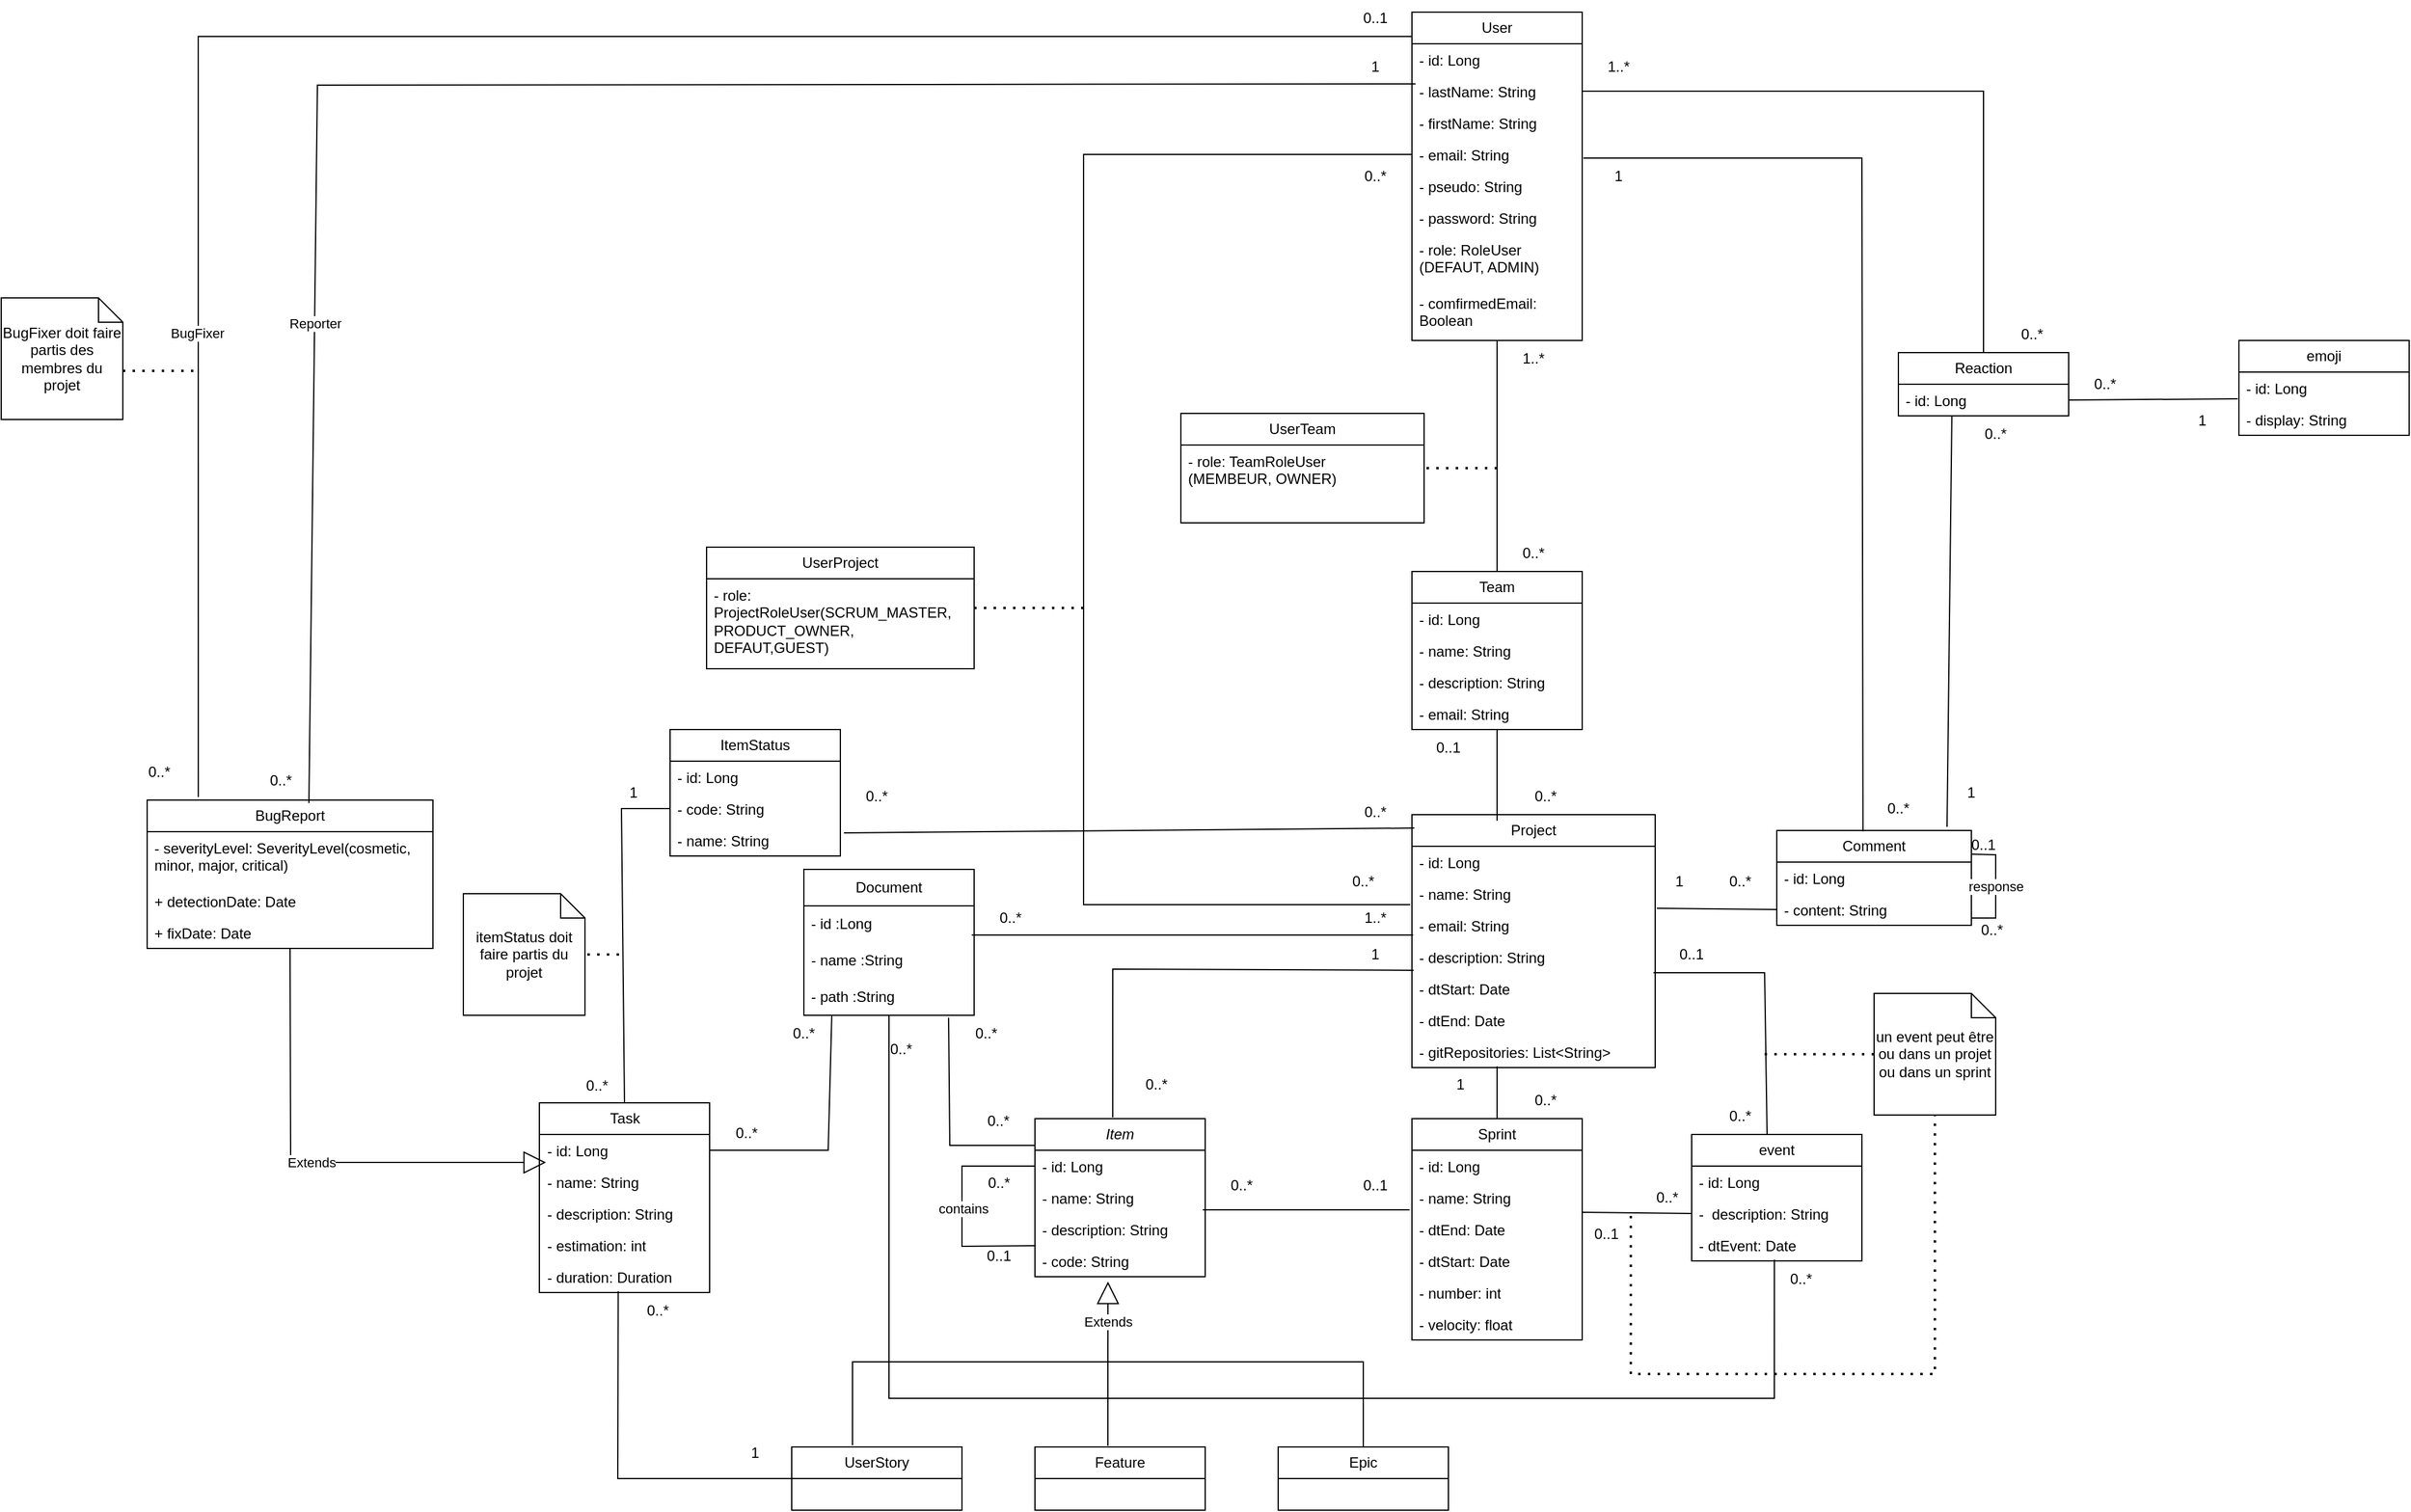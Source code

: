 <mxfile version="24.9.2">
  <diagram name="Page-1" id="Xz4bESKlh0vglJmasBjv">
    <mxGraphModel dx="3967" dy="2372" grid="1" gridSize="10" guides="1" tooltips="1" connect="1" arrows="1" fold="1" page="1" pageScale="1" pageWidth="827" pageHeight="1169" math="0" shadow="0">
      <root>
        <mxCell id="0" />
        <mxCell id="1" parent="0" />
        <mxCell id="dj44UWWUma7oODHKOvFb-1" value="User" style="swimlane;fontStyle=0;childLayout=stackLayout;horizontal=1;startSize=26;fillColor=none;horizontalStack=0;resizeParent=1;resizeParentMax=0;resizeLast=0;collapsible=1;marginBottom=0;whiteSpace=wrap;html=1;" parent="1" vertex="1">
          <mxGeometry x="320" y="-240" width="140" height="270" as="geometry" />
        </mxCell>
        <mxCell id="dj44UWWUma7oODHKOvFb-2" value="- id: Long" style="text;strokeColor=none;fillColor=none;align=left;verticalAlign=top;spacingLeft=4;spacingRight=4;overflow=hidden;rotatable=0;points=[[0,0.5],[1,0.5]];portConstraint=eastwest;whiteSpace=wrap;html=1;" parent="dj44UWWUma7oODHKOvFb-1" vertex="1">
          <mxGeometry y="26" width="140" height="26" as="geometry" />
        </mxCell>
        <mxCell id="dj44UWWUma7oODHKOvFb-3" value="- lastName: String" style="text;strokeColor=none;fillColor=none;align=left;verticalAlign=top;spacingLeft=4;spacingRight=4;overflow=hidden;rotatable=0;points=[[0,0.5],[1,0.5]];portConstraint=eastwest;whiteSpace=wrap;html=1;" parent="dj44UWWUma7oODHKOvFb-1" vertex="1">
          <mxGeometry y="52" width="140" height="26" as="geometry" />
        </mxCell>
        <mxCell id="dj44UWWUma7oODHKOvFb-4" value="- firstName: String" style="text;strokeColor=none;fillColor=none;align=left;verticalAlign=top;spacingLeft=4;spacingRight=4;overflow=hidden;rotatable=0;points=[[0,0.5],[1,0.5]];portConstraint=eastwest;whiteSpace=wrap;html=1;" parent="dj44UWWUma7oODHKOvFb-1" vertex="1">
          <mxGeometry y="78" width="140" height="26" as="geometry" />
        </mxCell>
        <mxCell id="dj44UWWUma7oODHKOvFb-21" value="- email: String" style="text;strokeColor=none;fillColor=none;align=left;verticalAlign=top;spacingLeft=4;spacingRight=4;overflow=hidden;rotatable=0;points=[[0,0.5],[1,0.5]];portConstraint=eastwest;whiteSpace=wrap;html=1;" parent="dj44UWWUma7oODHKOvFb-1" vertex="1">
          <mxGeometry y="104" width="140" height="26" as="geometry" />
        </mxCell>
        <mxCell id="dj44UWWUma7oODHKOvFb-130" value="- pseudo: String" style="text;strokeColor=none;fillColor=none;align=left;verticalAlign=top;spacingLeft=4;spacingRight=4;overflow=hidden;rotatable=0;points=[[0,0.5],[1,0.5]];portConstraint=eastwest;whiteSpace=wrap;html=1;" parent="dj44UWWUma7oODHKOvFb-1" vertex="1">
          <mxGeometry y="130" width="140" height="26" as="geometry" />
        </mxCell>
        <mxCell id="dj44UWWUma7oODHKOvFb-22" value="- password: String" style="text;strokeColor=none;fillColor=none;align=left;verticalAlign=top;spacingLeft=4;spacingRight=4;overflow=hidden;rotatable=0;points=[[0,0.5],[1,0.5]];portConstraint=eastwest;whiteSpace=wrap;html=1;" parent="dj44UWWUma7oODHKOvFb-1" vertex="1">
          <mxGeometry y="156" width="140" height="26" as="geometry" />
        </mxCell>
        <mxCell id="dj44UWWUma7oODHKOvFb-129" value="- role: RoleUser&lt;br&gt;(DEFAUT, ADMIN)" style="text;strokeColor=none;fillColor=none;align=left;verticalAlign=top;spacingLeft=4;spacingRight=4;overflow=hidden;rotatable=0;points=[[0,0.5],[1,0.5]];portConstraint=eastwest;whiteSpace=wrap;html=1;" parent="dj44UWWUma7oODHKOvFb-1" vertex="1">
          <mxGeometry y="182" width="140" height="44" as="geometry" />
        </mxCell>
        <mxCell id="dj44UWWUma7oODHKOvFb-131" value="- comfirmedEmail: Boolean" style="text;strokeColor=none;fillColor=none;align=left;verticalAlign=top;spacingLeft=4;spacingRight=4;overflow=hidden;rotatable=0;points=[[0,0.5],[1,0.5]];portConstraint=eastwest;whiteSpace=wrap;html=1;" parent="dj44UWWUma7oODHKOvFb-1" vertex="1">
          <mxGeometry y="226" width="140" height="44" as="geometry" />
        </mxCell>
        <mxCell id="dj44UWWUma7oODHKOvFb-5" value="Project" style="swimlane;fontStyle=0;childLayout=stackLayout;horizontal=1;startSize=26;fillColor=none;horizontalStack=0;resizeParent=1;resizeParentMax=0;resizeLast=0;collapsible=1;marginBottom=0;whiteSpace=wrap;html=1;" parent="1" vertex="1">
          <mxGeometry x="320" y="420" width="200" height="208" as="geometry" />
        </mxCell>
        <mxCell id="dj44UWWUma7oODHKOvFb-6" value="- id: Long" style="text;strokeColor=none;fillColor=none;align=left;verticalAlign=top;spacingLeft=4;spacingRight=4;overflow=hidden;rotatable=0;points=[[0,0.5],[1,0.5]];portConstraint=eastwest;whiteSpace=wrap;html=1;" parent="dj44UWWUma7oODHKOvFb-5" vertex="1">
          <mxGeometry y="26" width="200" height="26" as="geometry" />
        </mxCell>
        <mxCell id="dj44UWWUma7oODHKOvFb-7" value="- name: String" style="text;strokeColor=none;fillColor=none;align=left;verticalAlign=top;spacingLeft=4;spacingRight=4;overflow=hidden;rotatable=0;points=[[0,0.5],[1,0.5]];portConstraint=eastwest;whiteSpace=wrap;html=1;" parent="dj44UWWUma7oODHKOvFb-5" vertex="1">
          <mxGeometry y="52" width="200" height="26" as="geometry" />
        </mxCell>
        <mxCell id="dj44UWWUma7oODHKOvFb-132" value="- email: String" style="text;strokeColor=none;fillColor=none;align=left;verticalAlign=top;spacingLeft=4;spacingRight=4;overflow=hidden;rotatable=0;points=[[0,0.5],[1,0.5]];portConstraint=eastwest;whiteSpace=wrap;html=1;" parent="dj44UWWUma7oODHKOvFb-5" vertex="1">
          <mxGeometry y="78" width="200" height="26" as="geometry" />
        </mxCell>
        <mxCell id="dj44UWWUma7oODHKOvFb-8" value="- description: String" style="text;strokeColor=none;fillColor=none;align=left;verticalAlign=top;spacingLeft=4;spacingRight=4;overflow=hidden;rotatable=0;points=[[0,0.5],[1,0.5]];portConstraint=eastwest;whiteSpace=wrap;html=1;" parent="dj44UWWUma7oODHKOvFb-5" vertex="1">
          <mxGeometry y="104" width="200" height="26" as="geometry" />
        </mxCell>
        <mxCell id="dj44UWWUma7oODHKOvFb-32" value="- dtStart: Date" style="text;strokeColor=none;fillColor=none;align=left;verticalAlign=top;spacingLeft=4;spacingRight=4;overflow=hidden;rotatable=0;points=[[0,0.5],[1,0.5]];portConstraint=eastwest;whiteSpace=wrap;html=1;" parent="dj44UWWUma7oODHKOvFb-5" vertex="1">
          <mxGeometry y="130" width="200" height="26" as="geometry" />
        </mxCell>
        <mxCell id="dj44UWWUma7oODHKOvFb-33" value="- dtEnd: Date" style="text;strokeColor=none;fillColor=none;align=left;verticalAlign=top;spacingLeft=4;spacingRight=4;overflow=hidden;rotatable=0;points=[[0,0.5],[1,0.5]];portConstraint=eastwest;whiteSpace=wrap;html=1;" parent="dj44UWWUma7oODHKOvFb-5" vertex="1">
          <mxGeometry y="156" width="200" height="26" as="geometry" />
        </mxCell>
        <mxCell id="dj44UWWUma7oODHKOvFb-134" value="- gitRepositories: List&amp;lt;String&amp;gt;" style="text;strokeColor=none;fillColor=none;align=left;verticalAlign=top;spacingLeft=4;spacingRight=4;overflow=hidden;rotatable=0;points=[[0,0.5],[1,0.5]];portConstraint=eastwest;whiteSpace=wrap;html=1;" parent="dj44UWWUma7oODHKOvFb-5" vertex="1">
          <mxGeometry y="182" width="200" height="26" as="geometry" />
        </mxCell>
        <mxCell id="dj44UWWUma7oODHKOvFb-9" value="Comment" style="swimlane;fontStyle=0;childLayout=stackLayout;horizontal=1;startSize=26;fillColor=none;horizontalStack=0;resizeParent=1;resizeParentMax=0;resizeLast=0;collapsible=1;marginBottom=0;whiteSpace=wrap;html=1;" parent="1" vertex="1">
          <mxGeometry x="620" y="433" width="160" height="78" as="geometry" />
        </mxCell>
        <mxCell id="dj44UWWUma7oODHKOvFb-10" value="- id: Long" style="text;strokeColor=none;fillColor=none;align=left;verticalAlign=top;spacingLeft=4;spacingRight=4;overflow=hidden;rotatable=0;points=[[0,0.5],[1,0.5]];portConstraint=eastwest;whiteSpace=wrap;html=1;" parent="dj44UWWUma7oODHKOvFb-9" vertex="1">
          <mxGeometry y="26" width="160" height="26" as="geometry" />
        </mxCell>
        <mxCell id="dj44UWWUma7oODHKOvFb-11" value="- content: String" style="text;strokeColor=none;fillColor=none;align=left;verticalAlign=top;spacingLeft=4;spacingRight=4;overflow=hidden;rotatable=0;points=[[0,0.5],[1,0.5]];portConstraint=eastwest;whiteSpace=wrap;html=1;" parent="dj44UWWUma7oODHKOvFb-9" vertex="1">
          <mxGeometry y="52" width="160" height="26" as="geometry" />
        </mxCell>
        <mxCell id="dj44UWWUma7oODHKOvFb-108" value="response" style="endArrow=none;html=1;rounded=0;entryX=1;entryY=0.25;entryDx=0;entryDy=0;exitX=1;exitY=0.769;exitDx=0;exitDy=0;exitPerimeter=0;" parent="dj44UWWUma7oODHKOvFb-9" source="dj44UWWUma7oODHKOvFb-11" target="dj44UWWUma7oODHKOvFb-9" edge="1">
          <mxGeometry width="50" height="50" relative="1" as="geometry">
            <mxPoint x="160" y="99" as="sourcePoint" />
            <mxPoint x="-310" y="70" as="targetPoint" />
            <Array as="points">
              <mxPoint x="180" y="72" />
              <mxPoint x="180" y="20" />
            </Array>
          </mxGeometry>
        </mxCell>
        <mxCell id="dj44UWWUma7oODHKOvFb-13" value="Team" style="swimlane;fontStyle=0;childLayout=stackLayout;horizontal=1;startSize=26;fillColor=none;horizontalStack=0;resizeParent=1;resizeParentMax=0;resizeLast=0;collapsible=1;marginBottom=0;whiteSpace=wrap;html=1;" parent="1" vertex="1">
          <mxGeometry x="320" y="220" width="140" height="130" as="geometry" />
        </mxCell>
        <mxCell id="dj44UWWUma7oODHKOvFb-14" value="- id: Long" style="text;strokeColor=none;fillColor=none;align=left;verticalAlign=top;spacingLeft=4;spacingRight=4;overflow=hidden;rotatable=0;points=[[0,0.5],[1,0.5]];portConstraint=eastwest;whiteSpace=wrap;html=1;" parent="dj44UWWUma7oODHKOvFb-13" vertex="1">
          <mxGeometry y="26" width="140" height="26" as="geometry" />
        </mxCell>
        <mxCell id="dj44UWWUma7oODHKOvFb-15" value="- name: String" style="text;strokeColor=none;fillColor=none;align=left;verticalAlign=top;spacingLeft=4;spacingRight=4;overflow=hidden;rotatable=0;points=[[0,0.5],[1,0.5]];portConstraint=eastwest;whiteSpace=wrap;html=1;" parent="dj44UWWUma7oODHKOvFb-13" vertex="1">
          <mxGeometry y="52" width="140" height="26" as="geometry" />
        </mxCell>
        <mxCell id="dj44UWWUma7oODHKOvFb-16" value="- description: String" style="text;strokeColor=none;fillColor=none;align=left;verticalAlign=top;spacingLeft=4;spacingRight=4;overflow=hidden;rotatable=0;points=[[0,0.5],[1,0.5]];portConstraint=eastwest;whiteSpace=wrap;html=1;" parent="dj44UWWUma7oODHKOvFb-13" vertex="1">
          <mxGeometry y="78" width="140" height="26" as="geometry" />
        </mxCell>
        <mxCell id="dj44UWWUma7oODHKOvFb-70" value="- email: String" style="text;strokeColor=none;fillColor=none;align=left;verticalAlign=top;spacingLeft=4;spacingRight=4;overflow=hidden;rotatable=0;points=[[0,0.5],[1,0.5]];portConstraint=eastwest;whiteSpace=wrap;html=1;" parent="dj44UWWUma7oODHKOvFb-13" vertex="1">
          <mxGeometry y="104" width="140" height="26" as="geometry" />
        </mxCell>
        <mxCell id="dj44UWWUma7oODHKOvFb-17" value="Sprint" style="swimlane;fontStyle=0;childLayout=stackLayout;horizontal=1;startSize=26;fillColor=none;horizontalStack=0;resizeParent=1;resizeParentMax=0;resizeLast=0;collapsible=1;marginBottom=0;whiteSpace=wrap;html=1;" parent="1" vertex="1">
          <mxGeometry x="320" y="670" width="140" height="182" as="geometry" />
        </mxCell>
        <mxCell id="dj44UWWUma7oODHKOvFb-18" value="- id: Long" style="text;strokeColor=none;fillColor=none;align=left;verticalAlign=top;spacingLeft=4;spacingRight=4;overflow=hidden;rotatable=0;points=[[0,0.5],[1,0.5]];portConstraint=eastwest;whiteSpace=wrap;html=1;" parent="dj44UWWUma7oODHKOvFb-17" vertex="1">
          <mxGeometry y="26" width="140" height="26" as="geometry" />
        </mxCell>
        <mxCell id="dj44UWWUma7oODHKOvFb-19" value="- name: String" style="text;strokeColor=none;fillColor=none;align=left;verticalAlign=top;spacingLeft=4;spacingRight=4;overflow=hidden;rotatable=0;points=[[0,0.5],[1,0.5]];portConstraint=eastwest;whiteSpace=wrap;html=1;" parent="dj44UWWUma7oODHKOvFb-17" vertex="1">
          <mxGeometry y="52" width="140" height="26" as="geometry" />
        </mxCell>
        <mxCell id="dj44UWWUma7oODHKOvFb-38" value="- dtEnd: Date" style="text;strokeColor=none;fillColor=none;align=left;verticalAlign=top;spacingLeft=4;spacingRight=4;overflow=hidden;rotatable=0;points=[[0,0.5],[1,0.5]];portConstraint=eastwest;whiteSpace=wrap;html=1;" parent="dj44UWWUma7oODHKOvFb-17" vertex="1">
          <mxGeometry y="78" width="140" height="26" as="geometry" />
        </mxCell>
        <mxCell id="dj44UWWUma7oODHKOvFb-37" value="- dtStart: Date" style="text;strokeColor=none;fillColor=none;align=left;verticalAlign=top;spacingLeft=4;spacingRight=4;overflow=hidden;rotatable=0;points=[[0,0.5],[1,0.5]];portConstraint=eastwest;whiteSpace=wrap;html=1;" parent="dj44UWWUma7oODHKOvFb-17" vertex="1">
          <mxGeometry y="104" width="140" height="26" as="geometry" />
        </mxCell>
        <mxCell id="XDrTqJiMGxzkTstkaTsf-8" value="- number: int" style="text;strokeColor=none;fillColor=none;align=left;verticalAlign=top;spacingLeft=4;spacingRight=4;overflow=hidden;rotatable=0;points=[[0,0.5],[1,0.5]];portConstraint=eastwest;whiteSpace=wrap;html=1;" vertex="1" parent="dj44UWWUma7oODHKOvFb-17">
          <mxGeometry y="130" width="140" height="26" as="geometry" />
        </mxCell>
        <mxCell id="XDrTqJiMGxzkTstkaTsf-9" value="- velocity: float" style="text;strokeColor=none;fillColor=none;align=left;verticalAlign=top;spacingLeft=4;spacingRight=4;overflow=hidden;rotatable=0;points=[[0,0.5],[1,0.5]];portConstraint=eastwest;whiteSpace=wrap;html=1;" vertex="1" parent="dj44UWWUma7oODHKOvFb-17">
          <mxGeometry y="156" width="140" height="26" as="geometry" />
        </mxCell>
        <mxCell id="dj44UWWUma7oODHKOvFb-24" value="&lt;i&gt;Item&lt;/i&gt;" style="swimlane;fontStyle=0;childLayout=stackLayout;horizontal=1;startSize=26;fillColor=none;horizontalStack=0;resizeParent=1;resizeParentMax=0;resizeLast=0;collapsible=1;marginBottom=0;whiteSpace=wrap;html=1;" parent="1" vertex="1">
          <mxGeometry x="10" y="670" width="140" height="130" as="geometry" />
        </mxCell>
        <mxCell id="dj44UWWUma7oODHKOvFb-25" value="- id: Long" style="text;strokeColor=none;fillColor=none;align=left;verticalAlign=top;spacingLeft=4;spacingRight=4;overflow=hidden;rotatable=0;points=[[0,0.5],[1,0.5]];portConstraint=eastwest;whiteSpace=wrap;html=1;" parent="dj44UWWUma7oODHKOvFb-24" vertex="1">
          <mxGeometry y="26" width="140" height="26" as="geometry" />
        </mxCell>
        <mxCell id="dj44UWWUma7oODHKOvFb-26" value="- name: String" style="text;strokeColor=none;fillColor=none;align=left;verticalAlign=top;spacingLeft=4;spacingRight=4;overflow=hidden;rotatable=0;points=[[0,0.5],[1,0.5]];portConstraint=eastwest;whiteSpace=wrap;html=1;" parent="dj44UWWUma7oODHKOvFb-24" vertex="1">
          <mxGeometry y="52" width="140" height="26" as="geometry" />
        </mxCell>
        <mxCell id="dj44UWWUma7oODHKOvFb-27" value="- description: String" style="text;strokeColor=none;fillColor=none;align=left;verticalAlign=top;spacingLeft=4;spacingRight=4;overflow=hidden;rotatable=0;points=[[0,0.5],[1,0.5]];portConstraint=eastwest;whiteSpace=wrap;html=1;" parent="dj44UWWUma7oODHKOvFb-24" vertex="1">
          <mxGeometry y="78" width="140" height="26" as="geometry" />
        </mxCell>
        <mxCell id="dj44UWWUma7oODHKOvFb-166" value="- code: String" style="text;strokeColor=none;fillColor=none;align=left;verticalAlign=top;spacingLeft=4;spacingRight=4;overflow=hidden;rotatable=0;points=[[0,0.5],[1,0.5]];portConstraint=eastwest;whiteSpace=wrap;html=1;" parent="dj44UWWUma7oODHKOvFb-24" vertex="1">
          <mxGeometry y="104" width="140" height="26" as="geometry" />
        </mxCell>
        <mxCell id="XDrTqJiMGxzkTstkaTsf-53" value="" style="endArrow=none;html=1;rounded=0;exitX=0.005;exitY=0.02;exitDx=0;exitDy=0;exitPerimeter=0;entryX=0;entryY=0.5;entryDx=0;entryDy=0;" edge="1" parent="dj44UWWUma7oODHKOvFb-24" source="dj44UWWUma7oODHKOvFb-166" target="dj44UWWUma7oODHKOvFb-25">
          <mxGeometry width="50" height="50" relative="1" as="geometry">
            <mxPoint x="100" y="-260" as="sourcePoint" />
            <mxPoint x="150" y="-310" as="targetPoint" />
            <Array as="points">
              <mxPoint x="-60" y="105" />
              <mxPoint x="-60" y="39" />
            </Array>
          </mxGeometry>
        </mxCell>
        <mxCell id="XDrTqJiMGxzkTstkaTsf-56" value="contains" style="edgeLabel;html=1;align=center;verticalAlign=middle;resizable=0;points=[];" vertex="1" connectable="0" parent="XDrTqJiMGxzkTstkaTsf-53">
          <mxGeometry x="-0.013" y="-1" relative="1" as="geometry">
            <mxPoint as="offset" />
          </mxGeometry>
        </mxCell>
        <mxCell id="dj44UWWUma7oODHKOvFb-28" value="Task" style="swimlane;fontStyle=0;childLayout=stackLayout;horizontal=1;startSize=26;fillColor=none;horizontalStack=0;resizeParent=1;resizeParentMax=0;resizeLast=0;collapsible=1;marginBottom=0;whiteSpace=wrap;html=1;" parent="1" vertex="1">
          <mxGeometry x="-397.5" y="657" width="140" height="156" as="geometry" />
        </mxCell>
        <mxCell id="dj44UWWUma7oODHKOvFb-29" value="- id: Long" style="text;strokeColor=none;fillColor=none;align=left;verticalAlign=top;spacingLeft=4;spacingRight=4;overflow=hidden;rotatable=0;points=[[0,0.5],[1,0.5]];portConstraint=eastwest;whiteSpace=wrap;html=1;" parent="dj44UWWUma7oODHKOvFb-28" vertex="1">
          <mxGeometry y="26" width="140" height="26" as="geometry" />
        </mxCell>
        <mxCell id="dj44UWWUma7oODHKOvFb-30" value="- name: String" style="text;strokeColor=none;fillColor=none;align=left;verticalAlign=top;spacingLeft=4;spacingRight=4;overflow=hidden;rotatable=0;points=[[0,0.5],[1,0.5]];portConstraint=eastwest;whiteSpace=wrap;html=1;" parent="dj44UWWUma7oODHKOvFb-28" vertex="1">
          <mxGeometry y="52" width="140" height="26" as="geometry" />
        </mxCell>
        <mxCell id="dj44UWWUma7oODHKOvFb-31" value="- description: String" style="text;strokeColor=none;fillColor=none;align=left;verticalAlign=top;spacingLeft=4;spacingRight=4;overflow=hidden;rotatable=0;points=[[0,0.5],[1,0.5]];portConstraint=eastwest;whiteSpace=wrap;html=1;" parent="dj44UWWUma7oODHKOvFb-28" vertex="1">
          <mxGeometry y="78" width="140" height="26" as="geometry" />
        </mxCell>
        <mxCell id="dj44UWWUma7oODHKOvFb-35" value="- estimation: int" style="text;strokeColor=none;fillColor=none;align=left;verticalAlign=top;spacingLeft=4;spacingRight=4;overflow=hidden;rotatable=0;points=[[0,0.5],[1,0.5]];portConstraint=eastwest;whiteSpace=wrap;html=1;" parent="dj44UWWUma7oODHKOvFb-28" vertex="1">
          <mxGeometry y="104" width="140" height="26" as="geometry" />
        </mxCell>
        <mxCell id="dj44UWWUma7oODHKOvFb-170" value="- duration: Duration" style="text;strokeColor=none;fillColor=none;align=left;verticalAlign=top;spacingLeft=4;spacingRight=4;overflow=hidden;rotatable=0;points=[[0,0.5],[1,0.5]];portConstraint=eastwest;whiteSpace=wrap;html=1;" parent="dj44UWWUma7oODHKOvFb-28" vertex="1">
          <mxGeometry y="130" width="140" height="26" as="geometry" />
        </mxCell>
        <mxCell id="dj44UWWUma7oODHKOvFb-45" value="" style="endArrow=none;html=1;rounded=0;exitX=0.5;exitY=0;exitDx=0;exitDy=0;entryX=0.5;entryY=1;entryDx=0;entryDy=0;" parent="1" source="dj44UWWUma7oODHKOvFb-13" target="dj44UWWUma7oODHKOvFb-1" edge="1">
          <mxGeometry width="50" height="50" relative="1" as="geometry">
            <mxPoint x="260" y="230" as="sourcePoint" />
            <mxPoint x="392.94" y="79.998" as="targetPoint" />
          </mxGeometry>
        </mxCell>
        <mxCell id="dj44UWWUma7oODHKOvFb-47" value="1..*" style="text;html=1;align=center;verticalAlign=middle;whiteSpace=wrap;rounded=0;" parent="1" vertex="1">
          <mxGeometry x="390" y="30" width="60" height="30" as="geometry" />
        </mxCell>
        <mxCell id="dj44UWWUma7oODHKOvFb-50" value="0..*" style="text;html=1;align=center;verticalAlign=middle;whiteSpace=wrap;rounded=0;" parent="1" vertex="1">
          <mxGeometry x="390" y="190" width="60" height="30" as="geometry" />
        </mxCell>
        <mxCell id="dj44UWWUma7oODHKOvFb-60" value="UserTeam" style="swimlane;fontStyle=0;childLayout=stackLayout;horizontal=1;startSize=26;fillColor=none;horizontalStack=0;resizeParent=1;resizeParentMax=0;resizeLast=0;collapsible=1;marginBottom=0;whiteSpace=wrap;html=1;" parent="1" vertex="1">
          <mxGeometry x="130" y="90" width="200" height="90" as="geometry" />
        </mxCell>
        <mxCell id="dj44UWWUma7oODHKOvFb-88" value="- role: TeamRoleUser&lt;br&gt;(MEMBEUR, OWNER)" style="text;strokeColor=none;fillColor=none;align=left;verticalAlign=top;spacingLeft=4;spacingRight=4;overflow=hidden;rotatable=0;points=[[0,0.5],[1,0.5]];portConstraint=eastwest;whiteSpace=wrap;html=1;" parent="dj44UWWUma7oODHKOvFb-60" vertex="1">
          <mxGeometry y="26" width="200" height="64" as="geometry" />
        </mxCell>
        <mxCell id="dj44UWWUma7oODHKOvFb-64" value="" style="endArrow=none;dashed=1;html=1;dashPattern=1 3;strokeWidth=2;rounded=0;entryX=1;entryY=0.5;entryDx=0;entryDy=0;" parent="1" target="dj44UWWUma7oODHKOvFb-60" edge="1">
          <mxGeometry width="50" height="50" relative="1" as="geometry">
            <mxPoint x="390" y="135" as="sourcePoint" />
            <mxPoint x="270" y="139" as="targetPoint" />
          </mxGeometry>
        </mxCell>
        <mxCell id="dj44UWWUma7oODHKOvFb-66" value="" style="endArrow=none;html=1;rounded=0;exitX=0.443;exitY=0.01;exitDx=0;exitDy=0;exitPerimeter=0;" parent="1" source="dj44UWWUma7oODHKOvFb-9" edge="1">
          <mxGeometry width="50" height="50" relative="1" as="geometry">
            <mxPoint x="580" y="-9" as="sourcePoint" />
            <mxPoint x="461" y="-120" as="targetPoint" />
            <Array as="points">
              <mxPoint x="690" y="-120" />
            </Array>
          </mxGeometry>
        </mxCell>
        <mxCell id="dj44UWWUma7oODHKOvFb-67" value="0..*" style="text;html=1;align=center;verticalAlign=middle;whiteSpace=wrap;rounded=0;" parent="1" vertex="1">
          <mxGeometry x="690" y="400" width="60" height="30" as="geometry" />
        </mxCell>
        <mxCell id="dj44UWWUma7oODHKOvFb-68" value="1" style="text;html=1;align=center;verticalAlign=middle;whiteSpace=wrap;rounded=0;" parent="1" vertex="1">
          <mxGeometry x="460" y="-120" width="60" height="30" as="geometry" />
        </mxCell>
        <mxCell id="dj44UWWUma7oODHKOvFb-69" value="" style="endArrow=none;html=1;rounded=0;entryX=0.5;entryY=1;entryDx=0;entryDy=0;exitX=0.35;exitY=0.024;exitDx=0;exitDy=0;exitPerimeter=0;" parent="1" source="dj44UWWUma7oODHKOvFb-5" target="dj44UWWUma7oODHKOvFb-13" edge="1">
          <mxGeometry width="50" height="50" relative="1" as="geometry">
            <mxPoint x="260" y="420" as="sourcePoint" />
            <mxPoint x="310" y="370" as="targetPoint" />
          </mxGeometry>
        </mxCell>
        <mxCell id="dj44UWWUma7oODHKOvFb-71" value="" style="endArrow=none;html=1;rounded=0;exitX=0.5;exitY=0;exitDx=0;exitDy=0;entryX=0.35;entryY=0.962;entryDx=0;entryDy=0;entryPerimeter=0;" parent="1" source="dj44UWWUma7oODHKOvFb-17" target="dj44UWWUma7oODHKOvFb-134" edge="1">
          <mxGeometry width="50" height="50" relative="1" as="geometry">
            <mxPoint x="260" y="340" as="sourcePoint" />
            <mxPoint x="390" y="600" as="targetPoint" />
          </mxGeometry>
        </mxCell>
        <mxCell id="dj44UWWUma7oODHKOvFb-72" value="" style="endArrow=none;html=1;rounded=0;exitX=1.007;exitY=-0.038;exitDx=0;exitDy=0;exitPerimeter=0;entryX=0;entryY=0.5;entryDx=0;entryDy=0;" parent="1" source="dj44UWWUma7oODHKOvFb-132" target="dj44UWWUma7oODHKOvFb-11" edge="1">
          <mxGeometry width="50" height="50" relative="1" as="geometry">
            <mxPoint x="260" y="520" as="sourcePoint" />
            <mxPoint x="620" y="497" as="targetPoint" />
          </mxGeometry>
        </mxCell>
        <mxCell id="dj44UWWUma7oODHKOvFb-73" value="1" style="text;html=1;align=center;verticalAlign=middle;whiteSpace=wrap;rounded=0;" parent="1" vertex="1">
          <mxGeometry x="510" y="460" width="60" height="30" as="geometry" />
        </mxCell>
        <mxCell id="dj44UWWUma7oODHKOvFb-74" value="0..*" style="text;html=1;align=center;verticalAlign=middle;whiteSpace=wrap;rounded=0;" parent="1" vertex="1">
          <mxGeometry x="560" y="460" width="60" height="30" as="geometry" />
        </mxCell>
        <mxCell id="dj44UWWUma7oODHKOvFb-75" value="" style="endArrow=none;html=1;rounded=0;entryX=-0.014;entryY=0.885;entryDx=0;entryDy=0;entryPerimeter=0;exitX=0.986;exitY=0.885;exitDx=0;exitDy=0;exitPerimeter=0;" parent="1" source="dj44UWWUma7oODHKOvFb-26" target="dj44UWWUma7oODHKOvFb-19" edge="1">
          <mxGeometry width="50" height="50" relative="1" as="geometry">
            <mxPoint x="260" y="520" as="sourcePoint" />
            <mxPoint x="310" y="470" as="targetPoint" />
          </mxGeometry>
        </mxCell>
        <mxCell id="dj44UWWUma7oODHKOvFb-77" value="&lt;div&gt;0..*&lt;/div&gt;" style="text;html=1;align=center;verticalAlign=middle;whiteSpace=wrap;rounded=0;" parent="1" vertex="1">
          <mxGeometry x="400" y="390" width="60" height="30" as="geometry" />
        </mxCell>
        <mxCell id="dj44UWWUma7oODHKOvFb-78" value="0..1" style="text;html=1;align=center;verticalAlign=middle;whiteSpace=wrap;rounded=0;" parent="1" vertex="1">
          <mxGeometry x="320" y="350" width="60" height="30" as="geometry" />
        </mxCell>
        <mxCell id="dj44UWWUma7oODHKOvFb-79" value="0..*" style="text;html=1;align=center;verticalAlign=middle;whiteSpace=wrap;rounded=0;" parent="1" vertex="1">
          <mxGeometry x="400" y="640" width="60" height="30" as="geometry" />
        </mxCell>
        <mxCell id="dj44UWWUma7oODHKOvFb-80" value="1" style="text;html=1;align=center;verticalAlign=middle;whiteSpace=wrap;rounded=0;" parent="1" vertex="1">
          <mxGeometry x="330" y="627" width="60" height="30" as="geometry" />
        </mxCell>
        <mxCell id="dj44UWWUma7oODHKOvFb-81" value="0..*" style="text;html=1;align=center;verticalAlign=middle;whiteSpace=wrap;rounded=0;" parent="1" vertex="1">
          <mxGeometry x="150" y="710" width="60" height="30" as="geometry" />
        </mxCell>
        <mxCell id="dj44UWWUma7oODHKOvFb-82" value="" style="endArrow=none;html=1;rounded=0;exitX=0.463;exitY=0.962;exitDx=0;exitDy=0;exitPerimeter=0;entryX=0;entryY=0.5;entryDx=0;entryDy=0;" parent="1" source="dj44UWWUma7oODHKOvFb-170" edge="1" target="XDrTqJiMGxzkTstkaTsf-36">
          <mxGeometry width="50" height="50" relative="1" as="geometry">
            <mxPoint x="260" y="580" as="sourcePoint" />
            <mxPoint x="9" y="740" as="targetPoint" />
            <Array as="points">
              <mxPoint x="-333" y="966" />
            </Array>
          </mxGeometry>
        </mxCell>
        <mxCell id="dj44UWWUma7oODHKOvFb-83" value="0..1" style="text;html=1;align=center;verticalAlign=middle;whiteSpace=wrap;rounded=0;" parent="1" vertex="1">
          <mxGeometry x="260" y="710" width="60" height="30" as="geometry" />
        </mxCell>
        <mxCell id="dj44UWWUma7oODHKOvFb-86" value="0..*" style="text;html=1;align=center;verticalAlign=middle;whiteSpace=wrap;rounded=0;" parent="1" vertex="1">
          <mxGeometry x="-330" y="813" width="60" height="30" as="geometry" />
        </mxCell>
        <mxCell id="dj44UWWUma7oODHKOvFb-87" value="1" style="text;html=1;align=center;verticalAlign=middle;whiteSpace=wrap;rounded=0;" parent="1" vertex="1">
          <mxGeometry x="-250" y="930" width="60" height="30" as="geometry" />
        </mxCell>
        <mxCell id="dj44UWWUma7oODHKOvFb-101" value="" style="endArrow=none;html=1;rounded=0;exitX=-0.007;exitY=0.846;exitDx=0;exitDy=0;exitPerimeter=0;entryX=0;entryY=0.5;entryDx=0;entryDy=0;" parent="1" source="dj44UWWUma7oODHKOvFb-7" target="dj44UWWUma7oODHKOvFb-21" edge="1">
          <mxGeometry width="50" height="50" relative="1" as="geometry">
            <mxPoint x="310" y="500" as="sourcePoint" />
            <mxPoint x="320" as="targetPoint" />
            <Array as="points">
              <mxPoint x="50" y="494" />
              <mxPoint x="50" y="250" />
              <mxPoint x="50" y="-123" />
            </Array>
          </mxGeometry>
        </mxCell>
        <mxCell id="dj44UWWUma7oODHKOvFb-102" value="UserProject" style="swimlane;fontStyle=0;childLayout=stackLayout;horizontal=1;startSize=26;fillColor=none;horizontalStack=0;resizeParent=1;resizeParentMax=0;resizeLast=0;collapsible=1;marginBottom=0;whiteSpace=wrap;html=1;" parent="1" vertex="1">
          <mxGeometry x="-260" y="200" width="220" height="100" as="geometry" />
        </mxCell>
        <mxCell id="dj44UWWUma7oODHKOvFb-103" value="- role: ProjectRoleUser(SCRUM_MASTER, PRODUCT_OWNER, DEFAUT,GUEST) " style="text;strokeColor=none;fillColor=none;align=left;verticalAlign=top;spacingLeft=4;spacingRight=4;overflow=hidden;rotatable=0;points=[[0,0.5],[1,0.5]];portConstraint=eastwest;whiteSpace=wrap;html=1;" parent="dj44UWWUma7oODHKOvFb-102" vertex="1">
          <mxGeometry y="26" width="220" height="74" as="geometry" />
        </mxCell>
        <mxCell id="dj44UWWUma7oODHKOvFb-104" value="" style="endArrow=none;dashed=1;html=1;dashPattern=1 3;strokeWidth=2;rounded=0;exitX=1;exitY=0.5;exitDx=0;exitDy=0;" parent="1" source="dj44UWWUma7oODHKOvFb-102" edge="1">
          <mxGeometry width="50" height="50" relative="1" as="geometry">
            <mxPoint x="260" y="250" as="sourcePoint" />
            <mxPoint x="50" y="250" as="targetPoint" />
          </mxGeometry>
        </mxCell>
        <mxCell id="dj44UWWUma7oODHKOvFb-105" value="" style="endArrow=none;html=1;rounded=0;entryX=0.007;entryY=0.923;entryDx=0;entryDy=0;entryPerimeter=0;exitX=0.457;exitY=-0.008;exitDx=0;exitDy=0;exitPerimeter=0;" parent="1" source="dj44UWWUma7oODHKOvFb-24" target="dj44UWWUma7oODHKOvFb-8" edge="1">
          <mxGeometry width="50" height="50" relative="1" as="geometry">
            <mxPoint x="260" y="550" as="sourcePoint" />
            <mxPoint x="310" y="500" as="targetPoint" />
            <Array as="points">
              <mxPoint x="74" y="547" />
            </Array>
          </mxGeometry>
        </mxCell>
        <mxCell id="dj44UWWUma7oODHKOvFb-106" value="1" style="text;html=1;align=center;verticalAlign=middle;whiteSpace=wrap;rounded=0;" parent="1" vertex="1">
          <mxGeometry x="260" y="520" width="60" height="30" as="geometry" />
        </mxCell>
        <mxCell id="dj44UWWUma7oODHKOvFb-107" value="0..*" style="text;html=1;align=center;verticalAlign=middle;whiteSpace=wrap;rounded=0;" parent="1" vertex="1">
          <mxGeometry x="80" y="627" width="60" height="30" as="geometry" />
        </mxCell>
        <mxCell id="dj44UWWUma7oODHKOvFb-109" value="0..1" style="text;html=1;align=center;verticalAlign=middle;whiteSpace=wrap;rounded=0;" parent="1" vertex="1">
          <mxGeometry x="760" y="430" width="60" height="30" as="geometry" />
        </mxCell>
        <mxCell id="dj44UWWUma7oODHKOvFb-112" value="0..*" style="text;html=1;align=center;verticalAlign=middle;whiteSpace=wrap;rounded=0;" parent="1" vertex="1">
          <mxGeometry x="767" y="500" width="60" height="30" as="geometry" />
        </mxCell>
        <mxCell id="dj44UWWUma7oODHKOvFb-116" value="0..*" style="text;html=1;align=center;verticalAlign=middle;whiteSpace=wrap;rounded=0;" parent="1" vertex="1">
          <mxGeometry x="250" y="460" width="60" height="30" as="geometry" />
        </mxCell>
        <mxCell id="dj44UWWUma7oODHKOvFb-117" value="0..*" style="text;html=1;align=center;verticalAlign=middle;whiteSpace=wrap;rounded=0;" parent="1" vertex="1">
          <mxGeometry x="260" y="-120" width="60" height="30" as="geometry" />
        </mxCell>
        <mxCell id="dj44UWWUma7oODHKOvFb-118" value="event" style="swimlane;fontStyle=0;childLayout=stackLayout;horizontal=1;startSize=26;fillColor=none;horizontalStack=0;resizeParent=1;resizeParentMax=0;resizeLast=0;collapsible=1;marginBottom=0;whiteSpace=wrap;html=1;" parent="1" vertex="1">
          <mxGeometry x="550" y="683" width="140" height="104" as="geometry" />
        </mxCell>
        <mxCell id="dj44UWWUma7oODHKOvFb-119" value="- id: Long" style="text;strokeColor=none;fillColor=none;align=left;verticalAlign=top;spacingLeft=4;spacingRight=4;overflow=hidden;rotatable=0;points=[[0,0.5],[1,0.5]];portConstraint=eastwest;whiteSpace=wrap;html=1;" parent="dj44UWWUma7oODHKOvFb-118" vertex="1">
          <mxGeometry y="26" width="140" height="26" as="geometry" />
        </mxCell>
        <mxCell id="dj44UWWUma7oODHKOvFb-120" value="-&amp;nbsp; description: String" style="text;strokeColor=none;fillColor=none;align=left;verticalAlign=top;spacingLeft=4;spacingRight=4;overflow=hidden;rotatable=0;points=[[0,0.5],[1,0.5]];portConstraint=eastwest;whiteSpace=wrap;html=1;" parent="dj44UWWUma7oODHKOvFb-118" vertex="1">
          <mxGeometry y="52" width="140" height="26" as="geometry" />
        </mxCell>
        <mxCell id="dj44UWWUma7oODHKOvFb-121" value="- dtEvent: Date" style="text;strokeColor=none;fillColor=none;align=left;verticalAlign=top;spacingLeft=4;spacingRight=4;overflow=hidden;rotatable=0;points=[[0,0.5],[1,0.5]];portConstraint=eastwest;whiteSpace=wrap;html=1;" parent="dj44UWWUma7oODHKOvFb-118" vertex="1">
          <mxGeometry y="78" width="140" height="26" as="geometry" />
        </mxCell>
        <mxCell id="dj44UWWUma7oODHKOvFb-122" value="" style="endArrow=none;html=1;rounded=0;entryX=0.867;entryY=1;entryDx=0;entryDy=0;exitX=0.993;exitY=0;exitDx=0;exitDy=0;exitPerimeter=0;entryPerimeter=0;" parent="1" source="dj44UWWUma7oODHKOvFb-32" target="dj44UWWUma7oODHKOvFb-124" edge="1">
          <mxGeometry width="50" height="50" relative="1" as="geometry">
            <mxPoint x="260" y="650" as="sourcePoint" />
            <mxPoint x="310" y="600" as="targetPoint" />
            <Array as="points">
              <mxPoint x="610" y="550" />
            </Array>
          </mxGeometry>
        </mxCell>
        <mxCell id="dj44UWWUma7oODHKOvFb-123" value="" style="endArrow=none;html=1;rounded=0;entryX=0;entryY=0.5;entryDx=0;entryDy=0;exitX=1;exitY=-0.038;exitDx=0;exitDy=0;exitPerimeter=0;" parent="1" source="dj44UWWUma7oODHKOvFb-38" target="dj44UWWUma7oODHKOvFb-120" edge="1">
          <mxGeometry width="50" height="50" relative="1" as="geometry">
            <mxPoint x="260" y="650" as="sourcePoint" />
            <mxPoint x="310" y="600" as="targetPoint" />
          </mxGeometry>
        </mxCell>
        <mxCell id="dj44UWWUma7oODHKOvFb-124" value="0..*" style="text;html=1;align=center;verticalAlign=middle;whiteSpace=wrap;rounded=0;" parent="1" vertex="1">
          <mxGeometry x="560" y="653" width="60" height="30" as="geometry" />
        </mxCell>
        <mxCell id="dj44UWWUma7oODHKOvFb-125" value="0..*" style="text;html=1;align=center;verticalAlign=middle;whiteSpace=wrap;rounded=0;" parent="1" vertex="1">
          <mxGeometry x="500" y="720" width="60" height="30" as="geometry" />
        </mxCell>
        <mxCell id="dj44UWWUma7oODHKOvFb-126" value="0..1" style="text;html=1;align=center;verticalAlign=middle;whiteSpace=wrap;rounded=0;" parent="1" vertex="1">
          <mxGeometry x="520" y="520" width="60" height="30" as="geometry" />
        </mxCell>
        <mxCell id="dj44UWWUma7oODHKOvFb-127" value="0..1" style="text;html=1;align=center;verticalAlign=middle;whiteSpace=wrap;rounded=0;" parent="1" vertex="1">
          <mxGeometry x="450" y="750" width="60" height="30" as="geometry" />
        </mxCell>
        <mxCell id="dj44UWWUma7oODHKOvFb-135" value="Document" style="swimlane;fontStyle=0;childLayout=stackLayout;horizontal=1;startSize=30;horizontalStack=0;resizeParent=1;resizeParentMax=0;resizeLast=0;collapsible=1;marginBottom=0;whiteSpace=wrap;html=1;" parent="1" vertex="1">
          <mxGeometry x="-180" y="465" width="140" height="120" as="geometry" />
        </mxCell>
        <mxCell id="dj44UWWUma7oODHKOvFb-136" value="- id :Long" style="text;strokeColor=none;fillColor=none;align=left;verticalAlign=middle;spacingLeft=4;spacingRight=4;overflow=hidden;points=[[0,0.5],[1,0.5]];portConstraint=eastwest;rotatable=0;whiteSpace=wrap;html=1;" parent="dj44UWWUma7oODHKOvFb-135" vertex="1">
          <mxGeometry y="30" width="140" height="30" as="geometry" />
        </mxCell>
        <mxCell id="dj44UWWUma7oODHKOvFb-137" value="- name :String" style="text;strokeColor=none;fillColor=none;align=left;verticalAlign=middle;spacingLeft=4;spacingRight=4;overflow=hidden;points=[[0,0.5],[1,0.5]];portConstraint=eastwest;rotatable=0;whiteSpace=wrap;html=1;" parent="dj44UWWUma7oODHKOvFb-135" vertex="1">
          <mxGeometry y="60" width="140" height="30" as="geometry" />
        </mxCell>
        <mxCell id="dj44UWWUma7oODHKOvFb-138" value="- path :String" style="text;strokeColor=none;fillColor=none;align=left;verticalAlign=middle;spacingLeft=4;spacingRight=4;overflow=hidden;points=[[0,0.5],[1,0.5]];portConstraint=eastwest;rotatable=0;whiteSpace=wrap;html=1;" parent="dj44UWWUma7oODHKOvFb-135" vertex="1">
          <mxGeometry y="90" width="140" height="30" as="geometry" />
        </mxCell>
        <mxCell id="dj44UWWUma7oODHKOvFb-139" value="" style="endArrow=none;html=1;rounded=0;entryX=0.005;entryY=0.808;entryDx=0;entryDy=0;entryPerimeter=0;exitX=0.986;exitY=0.8;exitDx=0;exitDy=0;exitPerimeter=0;" parent="1" source="dj44UWWUma7oODHKOvFb-136" target="dj44UWWUma7oODHKOvFb-132" edge="1">
          <mxGeometry width="50" height="50" relative="1" as="geometry">
            <mxPoint x="260" y="500" as="sourcePoint" />
            <mxPoint x="310" y="450" as="targetPoint" />
          </mxGeometry>
        </mxCell>
        <mxCell id="dj44UWWUma7oODHKOvFb-140" value="" style="endArrow=none;html=1;rounded=0;exitX=0.85;exitY=1.067;exitDx=0;exitDy=0;exitPerimeter=0;entryX=0;entryY=0.169;entryDx=0;entryDy=0;entryPerimeter=0;" parent="1" source="dj44UWWUma7oODHKOvFb-138" target="dj44UWWUma7oODHKOvFb-24" edge="1">
          <mxGeometry width="50" height="50" relative="1" as="geometry">
            <mxPoint x="260" y="500" as="sourcePoint" />
            <mxPoint x="310" y="450" as="targetPoint" />
            <Array as="points">
              <mxPoint x="-60" y="692" />
            </Array>
          </mxGeometry>
        </mxCell>
        <mxCell id="dj44UWWUma7oODHKOvFb-141" value="0..*" style="text;html=1;align=center;verticalAlign=middle;whiteSpace=wrap;rounded=0;" parent="1" vertex="1">
          <mxGeometry x="-40" y="490" width="60" height="30" as="geometry" />
        </mxCell>
        <mxCell id="dj44UWWUma7oODHKOvFb-142" value="1..*" style="text;html=1;align=center;verticalAlign=middle;whiteSpace=wrap;rounded=0;" parent="1" vertex="1">
          <mxGeometry x="260" y="490" width="60" height="30" as="geometry" />
        </mxCell>
        <mxCell id="dj44UWWUma7oODHKOvFb-143" value="0..*" style="text;html=1;align=center;verticalAlign=middle;whiteSpace=wrap;rounded=0;" parent="1" vertex="1">
          <mxGeometry x="-60" y="585" width="60" height="30" as="geometry" />
        </mxCell>
        <mxCell id="dj44UWWUma7oODHKOvFb-144" value="0..*" style="text;html=1;align=center;verticalAlign=middle;whiteSpace=wrap;rounded=0;" parent="1" vertex="1">
          <mxGeometry x="-50" y="657" width="60" height="30" as="geometry" />
        </mxCell>
        <mxCell id="dj44UWWUma7oODHKOvFb-147" value="Reaction" style="swimlane;fontStyle=0;childLayout=stackLayout;horizontal=1;startSize=26;fillColor=none;horizontalStack=0;resizeParent=1;resizeParentMax=0;resizeLast=0;collapsible=1;marginBottom=0;whiteSpace=wrap;html=1;" parent="1" vertex="1">
          <mxGeometry x="720" y="40" width="140" height="52" as="geometry" />
        </mxCell>
        <mxCell id="dj44UWWUma7oODHKOvFb-148" value="- id: Long" style="text;strokeColor=none;fillColor=none;align=left;verticalAlign=top;spacingLeft=4;spacingRight=4;overflow=hidden;rotatable=0;points=[[0,0.5],[1,0.5]];portConstraint=eastwest;whiteSpace=wrap;html=1;" parent="dj44UWWUma7oODHKOvFb-147" vertex="1">
          <mxGeometry y="26" width="140" height="26" as="geometry" />
        </mxCell>
        <mxCell id="dj44UWWUma7oODHKOvFb-151" value="emoji" style="swimlane;fontStyle=0;childLayout=stackLayout;horizontal=1;startSize=26;fillColor=none;horizontalStack=0;resizeParent=1;resizeParentMax=0;resizeLast=0;collapsible=1;marginBottom=0;whiteSpace=wrap;html=1;" parent="1" vertex="1">
          <mxGeometry x="1000" y="30" width="140" height="78" as="geometry" />
        </mxCell>
        <mxCell id="dj44UWWUma7oODHKOvFb-152" value="- id: Long" style="text;strokeColor=none;fillColor=none;align=left;verticalAlign=top;spacingLeft=4;spacingRight=4;overflow=hidden;rotatable=0;points=[[0,0.5],[1,0.5]];portConstraint=eastwest;whiteSpace=wrap;html=1;" parent="dj44UWWUma7oODHKOvFb-151" vertex="1">
          <mxGeometry y="26" width="140" height="26" as="geometry" />
        </mxCell>
        <mxCell id="dj44UWWUma7oODHKOvFb-153" value="- display: String" style="text;strokeColor=none;fillColor=none;align=left;verticalAlign=top;spacingLeft=4;spacingRight=4;overflow=hidden;rotatable=0;points=[[0,0.5],[1,0.5]];portConstraint=eastwest;whiteSpace=wrap;html=1;" parent="dj44UWWUma7oODHKOvFb-151" vertex="1">
          <mxGeometry y="52" width="140" height="26" as="geometry" />
        </mxCell>
        <mxCell id="dj44UWWUma7oODHKOvFb-155" value="" style="endArrow=none;html=1;rounded=0;entryX=1;entryY=0.5;entryDx=0;entryDy=0;exitX=-0.007;exitY=0.846;exitDx=0;exitDy=0;exitPerimeter=0;" parent="1" source="dj44UWWUma7oODHKOvFb-152" target="dj44UWWUma7oODHKOvFb-148" edge="1">
          <mxGeometry width="50" height="50" relative="1" as="geometry">
            <mxPoint x="823" y="188" as="sourcePoint" />
            <mxPoint x="310" y="180" as="targetPoint" />
          </mxGeometry>
        </mxCell>
        <mxCell id="dj44UWWUma7oODHKOvFb-156" value="1" style="text;html=1;align=center;verticalAlign=middle;whiteSpace=wrap;rounded=0;" parent="1" vertex="1">
          <mxGeometry x="940" y="81" width="60" height="30" as="geometry" />
        </mxCell>
        <mxCell id="dj44UWWUma7oODHKOvFb-157" value="0..*" style="text;html=1;align=center;verticalAlign=middle;whiteSpace=wrap;rounded=0;" parent="1" vertex="1">
          <mxGeometry x="860" y="51" width="60" height="30" as="geometry" />
        </mxCell>
        <mxCell id="dj44UWWUma7oODHKOvFb-159" value="" style="endArrow=none;html=1;rounded=0;entryX=0.314;entryY=1;entryDx=0;entryDy=0;exitX=0;exitY=0;exitDx=0;exitDy=0;entryPerimeter=0;" parent="1" source="dj44UWWUma7oODHKOvFb-109" target="dj44UWWUma7oODHKOvFb-148" edge="1">
          <mxGeometry width="50" height="50" relative="1" as="geometry">
            <mxPoint x="340" y="230" as="sourcePoint" />
            <mxPoint x="390" y="180" as="targetPoint" />
          </mxGeometry>
        </mxCell>
        <mxCell id="dj44UWWUma7oODHKOvFb-160" value="1" style="text;html=1;align=center;verticalAlign=middle;whiteSpace=wrap;rounded=0;" parent="1" vertex="1">
          <mxGeometry x="750" y="387" width="60" height="30" as="geometry" />
        </mxCell>
        <mxCell id="dj44UWWUma7oODHKOvFb-161" value="0..*" style="text;html=1;align=center;verticalAlign=middle;whiteSpace=wrap;rounded=0;" parent="1" vertex="1">
          <mxGeometry x="770" y="92" width="60" height="30" as="geometry" />
        </mxCell>
        <mxCell id="dj44UWWUma7oODHKOvFb-162" value="" style="endArrow=none;html=1;rounded=0;exitX=1;exitY=0.5;exitDx=0;exitDy=0;entryX=0.5;entryY=0;entryDx=0;entryDy=0;" parent="1" source="dj44UWWUma7oODHKOvFb-3" target="dj44UWWUma7oODHKOvFb-147" edge="1">
          <mxGeometry width="50" height="50" relative="1" as="geometry">
            <mxPoint x="340" y="80" as="sourcePoint" />
            <mxPoint x="390" y="30" as="targetPoint" />
            <Array as="points">
              <mxPoint x="790" y="-175" />
            </Array>
          </mxGeometry>
        </mxCell>
        <mxCell id="dj44UWWUma7oODHKOvFb-163" value="0..*" style="text;html=1;align=center;verticalAlign=middle;whiteSpace=wrap;rounded=0;" parent="1" vertex="1">
          <mxGeometry x="800" y="10" width="60" height="30" as="geometry" />
        </mxCell>
        <mxCell id="dj44UWWUma7oODHKOvFb-164" value="1..*" style="text;html=1;align=center;verticalAlign=middle;whiteSpace=wrap;rounded=0;" parent="1" vertex="1">
          <mxGeometry x="460" y="-210" width="60" height="30" as="geometry" />
        </mxCell>
        <mxCell id="dj44UWWUma7oODHKOvFb-167" value="" style="endArrow=none;html=1;rounded=0;exitX=0.164;exitY=1;exitDx=0;exitDy=0;exitPerimeter=0;entryX=1;entryY=0.5;entryDx=0;entryDy=0;" parent="1" source="dj44UWWUma7oODHKOvFb-138" target="dj44UWWUma7oODHKOvFb-29" edge="1">
          <mxGeometry width="50" height="50" relative="1" as="geometry">
            <mxPoint x="-106" y="595" as="sourcePoint" />
            <mxPoint x="20" y="702" as="targetPoint" />
            <Array as="points">
              <mxPoint x="-160" y="696" />
            </Array>
          </mxGeometry>
        </mxCell>
        <mxCell id="dj44UWWUma7oODHKOvFb-168" value="0..*" style="text;html=1;align=center;verticalAlign=middle;whiteSpace=wrap;rounded=0;" parent="1" vertex="1">
          <mxGeometry x="-210" y="585" width="60" height="30" as="geometry" />
        </mxCell>
        <mxCell id="dj44UWWUma7oODHKOvFb-169" value="0..*" style="text;html=1;align=center;verticalAlign=middle;whiteSpace=wrap;rounded=0;" parent="1" vertex="1">
          <mxGeometry x="-257.5" y="667" width="60" height="30" as="geometry" />
        </mxCell>
        <mxCell id="dj44UWWUma7oODHKOvFb-175" value="ItemStatus" style="swimlane;fontStyle=0;childLayout=stackLayout;horizontal=1;startSize=26;fillColor=none;horizontalStack=0;resizeParent=1;resizeParentMax=0;resizeLast=0;collapsible=1;marginBottom=0;whiteSpace=wrap;html=1;" parent="1" vertex="1">
          <mxGeometry x="-290" y="350" width="140" height="104" as="geometry" />
        </mxCell>
        <mxCell id="dj44UWWUma7oODHKOvFb-176" value="- id: Long" style="text;strokeColor=none;fillColor=none;align=left;verticalAlign=top;spacingLeft=4;spacingRight=4;overflow=hidden;rotatable=0;points=[[0,0.5],[1,0.5]];portConstraint=eastwest;whiteSpace=wrap;html=1;" parent="dj44UWWUma7oODHKOvFb-175" vertex="1">
          <mxGeometry y="26" width="140" height="26" as="geometry" />
        </mxCell>
        <mxCell id="dj44UWWUma7oODHKOvFb-177" value="- code: String" style="text;strokeColor=none;fillColor=none;align=left;verticalAlign=top;spacingLeft=4;spacingRight=4;overflow=hidden;rotatable=0;points=[[0,0.5],[1,0.5]];portConstraint=eastwest;whiteSpace=wrap;html=1;" parent="dj44UWWUma7oODHKOvFb-175" vertex="1">
          <mxGeometry y="52" width="140" height="26" as="geometry" />
        </mxCell>
        <mxCell id="dj44UWWUma7oODHKOvFb-178" value="- name: String" style="text;strokeColor=none;fillColor=none;align=left;verticalAlign=top;spacingLeft=4;spacingRight=4;overflow=hidden;rotatable=0;points=[[0,0.5],[1,0.5]];portConstraint=eastwest;whiteSpace=wrap;html=1;" parent="dj44UWWUma7oODHKOvFb-175" vertex="1">
          <mxGeometry y="78" width="140" height="26" as="geometry" />
        </mxCell>
        <mxCell id="dj44UWWUma7oODHKOvFb-179" value="" style="endArrow=none;html=1;rounded=0;exitX=0;exitY=0.5;exitDx=0;exitDy=0;entryX=0.5;entryY=0;entryDx=0;entryDy=0;" parent="1" source="dj44UWWUma7oODHKOvFb-177" target="dj44UWWUma7oODHKOvFb-28" edge="1">
          <mxGeometry width="50" height="50" relative="1" as="geometry">
            <mxPoint x="-210" y="620" as="sourcePoint" />
            <mxPoint x="-160" y="570" as="targetPoint" />
            <Array as="points">
              <mxPoint x="-330" y="415" />
            </Array>
          </mxGeometry>
        </mxCell>
        <mxCell id="dj44UWWUma7oODHKOvFb-180" value="1" style="text;html=1;align=center;verticalAlign=middle;whiteSpace=wrap;rounded=0;" parent="1" vertex="1">
          <mxGeometry x="-350" y="387" width="60" height="30" as="geometry" />
        </mxCell>
        <mxCell id="dj44UWWUma7oODHKOvFb-181" value="0..*" style="text;html=1;align=center;verticalAlign=middle;whiteSpace=wrap;rounded=0;" parent="1" vertex="1">
          <mxGeometry x="-380" y="628" width="60" height="30" as="geometry" />
        </mxCell>
        <mxCell id="dj44UWWUma7oODHKOvFb-183" value="BugReport" style="swimlane;fontStyle=0;childLayout=stackLayout;horizontal=1;startSize=26;fillColor=none;horizontalStack=0;resizeParent=1;resizeParentMax=0;resizeLast=0;collapsible=1;marginBottom=0;whiteSpace=wrap;html=1;" parent="1" vertex="1">
          <mxGeometry x="-720" y="408" width="235" height="122" as="geometry" />
        </mxCell>
        <mxCell id="dj44UWWUma7oODHKOvFb-184" value="- severityLevel: SeverityLevel(cosmetic, minor, major, critical)" style="text;strokeColor=none;fillColor=none;align=left;verticalAlign=top;spacingLeft=4;spacingRight=4;overflow=hidden;rotatable=0;points=[[0,0.5],[1,0.5]];portConstraint=eastwest;whiteSpace=wrap;html=1;" parent="dj44UWWUma7oODHKOvFb-183" vertex="1">
          <mxGeometry y="26" width="235" height="44" as="geometry" />
        </mxCell>
        <mxCell id="dj44UWWUma7oODHKOvFb-185" value="+ detectionDate: Date" style="text;strokeColor=none;fillColor=none;align=left;verticalAlign=top;spacingLeft=4;spacingRight=4;overflow=hidden;rotatable=0;points=[[0,0.5],[1,0.5]];portConstraint=eastwest;whiteSpace=wrap;html=1;" parent="dj44UWWUma7oODHKOvFb-183" vertex="1">
          <mxGeometry y="70" width="235" height="26" as="geometry" />
        </mxCell>
        <mxCell id="dj44UWWUma7oODHKOvFb-186" value="+ fixDate: Date" style="text;strokeColor=none;fillColor=none;align=left;verticalAlign=top;spacingLeft=4;spacingRight=4;overflow=hidden;rotatable=0;points=[[0,0.5],[1,0.5]];portConstraint=eastwest;whiteSpace=wrap;html=1;" parent="dj44UWWUma7oODHKOvFb-183" vertex="1">
          <mxGeometry y="96" width="235" height="26" as="geometry" />
        </mxCell>
        <mxCell id="dj44UWWUma7oODHKOvFb-187" value="Extends" style="endArrow=block;endSize=16;endFill=0;html=1;rounded=0;entryX=0.039;entryY=0.885;entryDx=0;entryDy=0;exitX=0.5;exitY=1;exitDx=0;exitDy=0;entryPerimeter=0;" parent="1" source="dj44UWWUma7oODHKOvFb-183" target="dj44UWWUma7oODHKOvFb-29" edge="1">
          <mxGeometry width="160" relative="1" as="geometry">
            <mxPoint x="-327.97" y="582.004" as="sourcePoint" />
            <mxPoint x="-110" y="710" as="targetPoint" />
            <Array as="points">
              <mxPoint x="-602" y="706" />
            </Array>
          </mxGeometry>
        </mxCell>
        <mxCell id="dj44UWWUma7oODHKOvFb-192" value="" style="endArrow=none;html=1;rounded=0;exitX=0.566;exitY=0.02;exitDx=0;exitDy=0;entryX=0.021;entryY=0.269;entryDx=0;entryDy=0;exitPerimeter=0;entryPerimeter=0;" parent="1" source="dj44UWWUma7oODHKOvFb-183" target="dj44UWWUma7oODHKOvFb-3" edge="1">
          <mxGeometry width="50" height="50" relative="1" as="geometry">
            <mxPoint x="-270" y="470" as="sourcePoint" />
            <mxPoint x="-310" y="-180" as="targetPoint" />
            <Array as="points">
              <mxPoint x="-580" y="-180" />
            </Array>
          </mxGeometry>
        </mxCell>
        <mxCell id="XDrTqJiMGxzkTstkaTsf-3" value="&lt;div&gt;Reporter&lt;/div&gt;" style="edgeLabel;html=1;align=center;verticalAlign=middle;resizable=0;points=[];" vertex="1" connectable="0" parent="dj44UWWUma7oODHKOvFb-192">
          <mxGeometry x="-0.471" relative="1" as="geometry">
            <mxPoint as="offset" />
          </mxGeometry>
        </mxCell>
        <mxCell id="dj44UWWUma7oODHKOvFb-193" value="0..*" style="text;html=1;align=center;verticalAlign=middle;whiteSpace=wrap;rounded=0;" parent="1" vertex="1">
          <mxGeometry x="-640" y="377" width="60" height="30" as="geometry" />
        </mxCell>
        <mxCell id="XDrTqJiMGxzkTstkaTsf-2" value="" style="endArrow=none;html=1;rounded=0;entryX=0;entryY=0.074;entryDx=0;entryDy=0;entryPerimeter=0;exitX=0.179;exitY=-0.02;exitDx=0;exitDy=0;exitPerimeter=0;" edge="1" parent="1" source="dj44UWWUma7oODHKOvFb-183" target="dj44UWWUma7oODHKOvFb-1">
          <mxGeometry width="50" height="50" relative="1" as="geometry">
            <mxPoint x="-120" y="160" as="sourcePoint" />
            <mxPoint x="-70" y="110" as="targetPoint" />
            <Array as="points">
              <mxPoint x="-678" y="-220" />
            </Array>
          </mxGeometry>
        </mxCell>
        <mxCell id="XDrTqJiMGxzkTstkaTsf-4" value="BugFixer" style="edgeLabel;html=1;align=center;verticalAlign=middle;resizable=0;points=[];" vertex="1" connectable="0" parent="XDrTqJiMGxzkTstkaTsf-2">
          <mxGeometry x="-0.53" y="1" relative="1" as="geometry">
            <mxPoint as="offset" />
          </mxGeometry>
        </mxCell>
        <mxCell id="XDrTqJiMGxzkTstkaTsf-5" value="1" style="text;html=1;align=center;verticalAlign=middle;whiteSpace=wrap;rounded=0;" vertex="1" parent="1">
          <mxGeometry x="260" y="-210" width="60" height="30" as="geometry" />
        </mxCell>
        <mxCell id="XDrTqJiMGxzkTstkaTsf-6" value="0..1" style="text;html=1;align=center;verticalAlign=middle;whiteSpace=wrap;rounded=0;" vertex="1" parent="1">
          <mxGeometry x="260" y="-250" width="60" height="30" as="geometry" />
        </mxCell>
        <mxCell id="XDrTqJiMGxzkTstkaTsf-7" value="0..*" style="text;html=1;align=center;verticalAlign=middle;whiteSpace=wrap;rounded=0;" vertex="1" parent="1">
          <mxGeometry x="-740" y="370" width="60" height="30" as="geometry" />
        </mxCell>
        <mxCell id="XDrTqJiMGxzkTstkaTsf-10" value="" style="endArrow=none;html=1;rounded=0;entryX=0.01;entryY=0.053;entryDx=0;entryDy=0;entryPerimeter=0;exitX=1.021;exitY=0.269;exitDx=0;exitDy=0;exitPerimeter=0;" edge="1" parent="1" source="dj44UWWUma7oODHKOvFb-178" target="dj44UWWUma7oODHKOvFb-5">
          <mxGeometry width="50" height="50" relative="1" as="geometry">
            <mxPoint x="-170" y="400" as="sourcePoint" />
            <mxPoint x="-120" y="350" as="targetPoint" />
          </mxGeometry>
        </mxCell>
        <mxCell id="XDrTqJiMGxzkTstkaTsf-11" value="0..*" style="text;html=1;align=center;verticalAlign=middle;whiteSpace=wrap;rounded=0;" vertex="1" parent="1">
          <mxGeometry x="260" y="403" width="60" height="30" as="geometry" />
        </mxCell>
        <mxCell id="XDrTqJiMGxzkTstkaTsf-12" value="0..*" style="text;html=1;align=center;verticalAlign=middle;whiteSpace=wrap;rounded=0;" vertex="1" parent="1">
          <mxGeometry x="-150" y="390" width="60" height="30" as="geometry" />
        </mxCell>
        <mxCell id="XDrTqJiMGxzkTstkaTsf-19" value="itemStatus doit faire partis du projet" style="shape=note;size=20;whiteSpace=wrap;html=1;" vertex="1" parent="1">
          <mxGeometry x="-460" y="485" width="100" height="100" as="geometry" />
        </mxCell>
        <mxCell id="XDrTqJiMGxzkTstkaTsf-20" value="" style="endArrow=none;dashed=1;html=1;dashPattern=1 3;strokeWidth=2;rounded=0;exitX=1.02;exitY=0.5;exitDx=0;exitDy=0;exitPerimeter=0;" edge="1" parent="1" source="XDrTqJiMGxzkTstkaTsf-19">
          <mxGeometry width="50" height="50" relative="1" as="geometry">
            <mxPoint x="-170" y="490" as="sourcePoint" />
            <mxPoint x="-330" y="535" as="targetPoint" />
          </mxGeometry>
        </mxCell>
        <mxCell id="XDrTqJiMGxzkTstkaTsf-21" value="BugFixer doit faire partis des membres du projet" style="shape=note;size=20;whiteSpace=wrap;html=1;" vertex="1" parent="1">
          <mxGeometry x="-840" y="-5" width="100" height="100" as="geometry" />
        </mxCell>
        <mxCell id="XDrTqJiMGxzkTstkaTsf-22" value="" style="endArrow=none;dashed=1;html=1;dashPattern=1 3;strokeWidth=2;rounded=0;exitX=0;exitY=0;exitDx=100;exitDy=60;exitPerimeter=0;" edge="1" parent="1" source="XDrTqJiMGxzkTstkaTsf-21">
          <mxGeometry width="50" height="50" relative="1" as="geometry">
            <mxPoint x="-460" y="160" as="sourcePoint" />
            <mxPoint x="-680" y="55" as="targetPoint" />
          </mxGeometry>
        </mxCell>
        <mxCell id="XDrTqJiMGxzkTstkaTsf-23" value="un event peut être ou dans un projet ou dans un sprint" style="shape=note;size=20;whiteSpace=wrap;html=1;" vertex="1" parent="1">
          <mxGeometry x="700" y="567" width="100" height="100" as="geometry" />
        </mxCell>
        <mxCell id="XDrTqJiMGxzkTstkaTsf-24" value="" style="endArrow=none;dashed=1;html=1;dashPattern=1 3;strokeWidth=2;rounded=0;entryX=0;entryY=0.5;entryDx=0;entryDy=0;entryPerimeter=0;" edge="1" parent="1" target="XDrTqJiMGxzkTstkaTsf-23">
          <mxGeometry width="50" height="50" relative="1" as="geometry">
            <mxPoint x="610" y="617" as="sourcePoint" />
            <mxPoint x="190" y="470" as="targetPoint" />
          </mxGeometry>
        </mxCell>
        <mxCell id="XDrTqJiMGxzkTstkaTsf-28" value="" style="endArrow=none;dashed=1;html=1;dashPattern=1 3;strokeWidth=2;rounded=0;exitX=0;exitY=1;exitDx=0;exitDy=0;entryX=0.5;entryY=1;entryDx=0;entryDy=0;entryPerimeter=0;" edge="1" parent="1" source="dj44UWWUma7oODHKOvFb-125" target="XDrTqJiMGxzkTstkaTsf-23">
          <mxGeometry width="50" height="50" relative="1" as="geometry">
            <mxPoint x="140" y="610" as="sourcePoint" />
            <mxPoint x="510" y="910" as="targetPoint" />
            <Array as="points">
              <mxPoint x="500" y="880" />
              <mxPoint x="750" y="880" />
            </Array>
          </mxGeometry>
        </mxCell>
        <mxCell id="XDrTqJiMGxzkTstkaTsf-29" value="" style="endArrow=none;html=1;rounded=0;exitX=0.5;exitY=1;exitDx=0;exitDy=0;entryX=0.486;entryY=0.962;entryDx=0;entryDy=0;entryPerimeter=0;" edge="1" parent="1" source="dj44UWWUma7oODHKOvFb-135" target="dj44UWWUma7oODHKOvFb-121">
          <mxGeometry width="50" height="50" relative="1" as="geometry">
            <mxPoint x="50" y="550" as="sourcePoint" />
            <mxPoint x="-110" y="900" as="targetPoint" />
            <Array as="points">
              <mxPoint x="-110" y="900" />
              <mxPoint x="618" y="900" />
            </Array>
          </mxGeometry>
        </mxCell>
        <mxCell id="XDrTqJiMGxzkTstkaTsf-30" value="0..*" style="text;html=1;align=center;verticalAlign=middle;whiteSpace=wrap;rounded=0;" vertex="1" parent="1">
          <mxGeometry x="-130" y="598" width="60" height="30" as="geometry" />
        </mxCell>
        <mxCell id="XDrTqJiMGxzkTstkaTsf-31" value="0..*" style="text;html=1;align=center;verticalAlign=middle;whiteSpace=wrap;rounded=0;" vertex="1" parent="1">
          <mxGeometry x="610" y="787" width="60" height="30" as="geometry" />
        </mxCell>
        <mxCell id="XDrTqJiMGxzkTstkaTsf-36" value="UserStory" style="swimlane;fontStyle=0;childLayout=stackLayout;horizontal=1;startSize=26;fillColor=none;horizontalStack=0;resizeParent=1;resizeParentMax=0;resizeLast=0;collapsible=1;marginBottom=0;whiteSpace=wrap;html=1;" vertex="1" parent="1">
          <mxGeometry x="-190" y="940" width="140" height="52" as="geometry" />
        </mxCell>
        <mxCell id="XDrTqJiMGxzkTstkaTsf-40" value="Feature" style="swimlane;fontStyle=0;childLayout=stackLayout;horizontal=1;startSize=26;fillColor=none;horizontalStack=0;resizeParent=1;resizeParentMax=0;resizeLast=0;collapsible=1;marginBottom=0;whiteSpace=wrap;html=1;" vertex="1" parent="1">
          <mxGeometry x="10" y="940" width="140" height="52" as="geometry" />
        </mxCell>
        <mxCell id="XDrTqJiMGxzkTstkaTsf-44" value="Epic" style="swimlane;fontStyle=0;childLayout=stackLayout;horizontal=1;startSize=26;fillColor=none;horizontalStack=0;resizeParent=1;resizeParentMax=0;resizeLast=0;collapsible=1;marginBottom=0;whiteSpace=wrap;html=1;" vertex="1" parent="1">
          <mxGeometry x="210" y="940" width="140" height="52" as="geometry" />
        </mxCell>
        <mxCell id="XDrTqJiMGxzkTstkaTsf-49" value="" style="endArrow=none;html=1;rounded=0;entryX=0.5;entryY=0;entryDx=0;entryDy=0;exitX=0.357;exitY=-0.026;exitDx=0;exitDy=0;exitPerimeter=0;" edge="1" parent="1" source="XDrTqJiMGxzkTstkaTsf-36" target="XDrTqJiMGxzkTstkaTsf-44">
          <mxGeometry width="50" height="50" relative="1" as="geometry">
            <mxPoint x="110" y="640" as="sourcePoint" />
            <mxPoint x="160" y="590" as="targetPoint" />
            <Array as="points">
              <mxPoint x="-140" y="870" />
              <mxPoint x="280" y="870" />
            </Array>
          </mxGeometry>
        </mxCell>
        <mxCell id="XDrTqJiMGxzkTstkaTsf-50" value="" style="endArrow=none;html=1;rounded=0;" edge="1" parent="1">
          <mxGeometry width="50" height="50" relative="1" as="geometry">
            <mxPoint x="70" y="939" as="sourcePoint" />
            <mxPoint x="70" y="870" as="targetPoint" />
          </mxGeometry>
        </mxCell>
        <mxCell id="XDrTqJiMGxzkTstkaTsf-52" value="Extends" style="endArrow=block;endSize=16;endFill=0;html=1;rounded=0;entryX=0.429;entryY=1.154;entryDx=0;entryDy=0;entryPerimeter=0;" edge="1" parent="1" target="dj44UWWUma7oODHKOvFb-166">
          <mxGeometry width="160" relative="1" as="geometry">
            <mxPoint x="70" y="870" as="sourcePoint" />
            <mxPoint x="210" y="620" as="targetPoint" />
          </mxGeometry>
        </mxCell>
        <mxCell id="XDrTqJiMGxzkTstkaTsf-54" value="0..1" style="text;html=1;align=center;verticalAlign=middle;resizable=0;points=[];autosize=1;strokeColor=none;fillColor=none;" vertex="1" parent="1">
          <mxGeometry x="-40" y="768" width="40" height="30" as="geometry" />
        </mxCell>
        <mxCell id="XDrTqJiMGxzkTstkaTsf-55" value="0..*" style="text;html=1;align=center;verticalAlign=middle;resizable=0;points=[];autosize=1;strokeColor=none;fillColor=none;" vertex="1" parent="1">
          <mxGeometry x="-40" y="708" width="40" height="30" as="geometry" />
        </mxCell>
      </root>
    </mxGraphModel>
  </diagram>
</mxfile>
